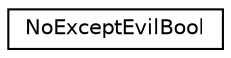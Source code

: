 digraph "Graphical Class Hierarchy"
{
  edge [fontname="Helvetica",fontsize="10",labelfontname="Helvetica",labelfontsize="10"];
  node [fontname="Helvetica",fontsize="10",shape=record];
  rankdir="LR";
  Node0 [label="NoExceptEvilBool",height=0.2,width=0.4,color="black", fillcolor="white", style="filled",URL="$struct_no_except_evil_bool.html"];
}
